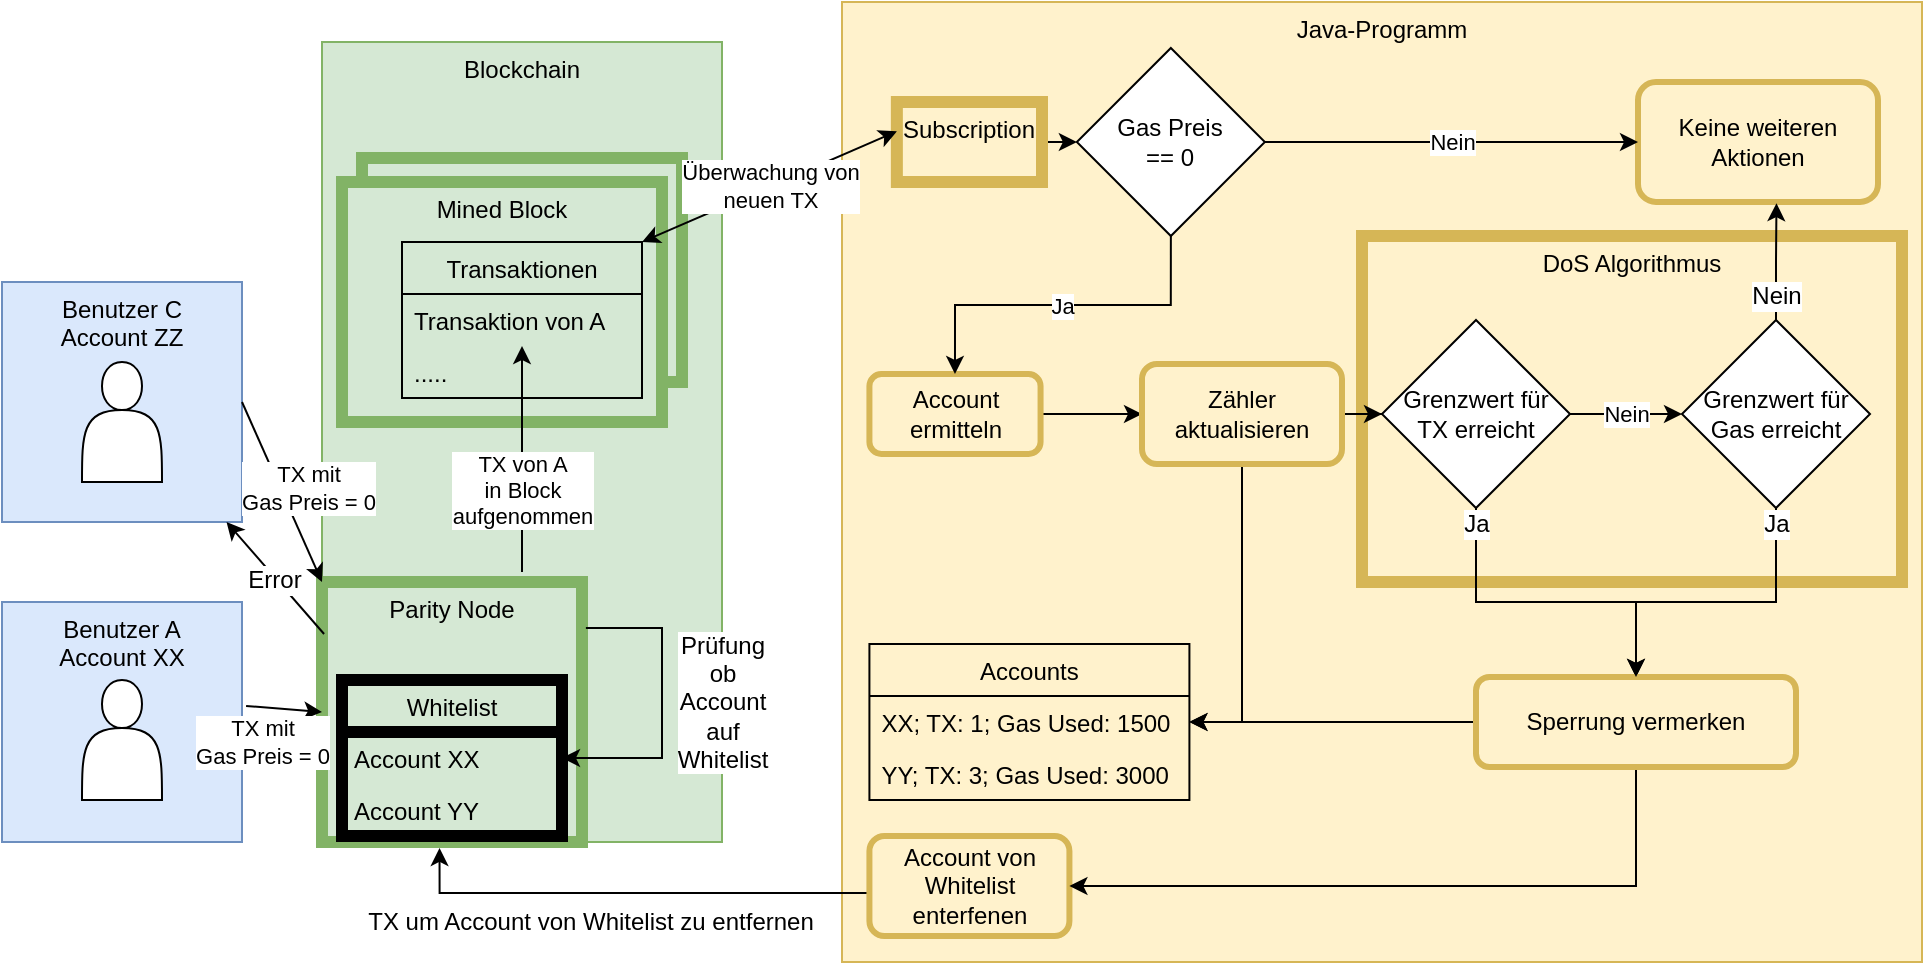<mxfile version="12.6.5" type="device"><diagram id="C5RBs43oDa-KdzZeNtuy" name="Page-1"><mxGraphModel dx="1086" dy="966" grid="1" gridSize="10" guides="1" tooltips="1" connect="1" arrows="1" fold="1" page="1" pageScale="1" pageWidth="827" pageHeight="1169" math="0" shadow="0"><root><mxCell id="WIyWlLk6GJQsqaUBKTNV-0"/><mxCell id="WIyWlLk6GJQsqaUBKTNV-1" parent="WIyWlLk6GJQsqaUBKTNV-0"/><mxCell id="ft69SRLJZ1m-SMPkeMI6-1" value="Blockchain" style="rounded=0;whiteSpace=wrap;html=1;fillColor=#d5e8d4;strokeColor=#82b366;verticalAlign=top;" parent="WIyWlLk6GJQsqaUBKTNV-1" vertex="1"><mxGeometry x="160" y="40" width="200" height="400" as="geometry"/></mxCell><mxCell id="ft69SRLJZ1m-SMPkeMI6-31" value="" style="rounded=0;whiteSpace=wrap;html=1;strokeWidth=6;labelPosition=center;verticalLabelPosition=middle;align=center;verticalAlign=top;fillColor=#d5e8d4;strokeColor=#82b366;" parent="WIyWlLk6GJQsqaUBKTNV-1" vertex="1"><mxGeometry x="180" y="98" width="160" height="112" as="geometry"/></mxCell><mxCell id="ft69SRLJZ1m-SMPkeMI6-0" value="Benutzer A&lt;br&gt;Account XX" style="rounded=0;whiteSpace=wrap;html=1;fillColor=#dae8fc;strokeColor=#6c8ebf;verticalAlign=top;" parent="WIyWlLk6GJQsqaUBKTNV-1" vertex="1"><mxGeometry y="320" width="120" height="120" as="geometry"/></mxCell><mxCell id="ft69SRLJZ1m-SMPkeMI6-2" value="Java-Programm" style="rounded=0;whiteSpace=wrap;html=1;fillColor=#fff2cc;strokeColor=#d6b656;verticalAlign=top;" parent="WIyWlLk6GJQsqaUBKTNV-1" vertex="1"><mxGeometry x="420" y="20" width="540" height="480" as="geometry"/></mxCell><mxCell id="ft69SRLJZ1m-SMPkeMI6-7" value="" style="shape=actor;whiteSpace=wrap;html=1;" parent="WIyWlLk6GJQsqaUBKTNV-1" vertex="1"><mxGeometry x="40" y="359" width="40" height="60" as="geometry"/></mxCell><mxCell id="ft69SRLJZ1m-SMPkeMI6-8" value="Parity Node" style="whiteSpace=wrap;html=1;aspect=fixed;verticalAlign=top;fillColor=#d5e8d4;strokeColor=#82b366;strokeWidth=6;" parent="WIyWlLk6GJQsqaUBKTNV-1" vertex="1"><mxGeometry x="160" y="310" width="130" height="130" as="geometry"/></mxCell><mxCell id="ft69SRLJZ1m-SMPkeMI6-10" value="Whitelist" style="swimlane;fontStyle=0;childLayout=stackLayout;horizontal=1;startSize=26;fillColor=none;horizontalStack=0;resizeParent=1;resizeParentMax=0;resizeLast=0;collapsible=1;marginBottom=0;strokeWidth=6;" parent="WIyWlLk6GJQsqaUBKTNV-1" vertex="1"><mxGeometry x="170" y="359" width="110" height="78" as="geometry"/></mxCell><mxCell id="ft69SRLJZ1m-SMPkeMI6-11" value="Account XX" style="text;strokeColor=none;fillColor=none;align=left;verticalAlign=top;spacingLeft=4;spacingRight=4;overflow=hidden;rotatable=0;points=[[0,0.5],[1,0.5]];portConstraint=eastwest;" parent="ft69SRLJZ1m-SMPkeMI6-10" vertex="1"><mxGeometry y="26" width="110" height="26" as="geometry"/></mxCell><mxCell id="ft69SRLJZ1m-SMPkeMI6-12" value="Account YY" style="text;strokeColor=none;fillColor=none;align=left;verticalAlign=top;spacingLeft=4;spacingRight=4;overflow=hidden;rotatable=0;points=[[0,0.5],[1,0.5]];portConstraint=eastwest;" parent="ft69SRLJZ1m-SMPkeMI6-10" vertex="1"><mxGeometry y="52" width="110" height="26" as="geometry"/></mxCell><mxCell id="ft69SRLJZ1m-SMPkeMI6-14" value="Benutzer C&lt;br&gt;Account ZZ" style="rounded=0;whiteSpace=wrap;html=1;fillColor=#dae8fc;strokeColor=#6c8ebf;verticalAlign=top;" parent="WIyWlLk6GJQsqaUBKTNV-1" vertex="1"><mxGeometry y="160" width="120" height="120" as="geometry"/></mxCell><mxCell id="ft69SRLJZ1m-SMPkeMI6-15" value="" style="shape=actor;whiteSpace=wrap;html=1;" parent="WIyWlLk6GJQsqaUBKTNV-1" vertex="1"><mxGeometry x="40" y="200" width="40" height="60" as="geometry"/></mxCell><mxCell id="ft69SRLJZ1m-SMPkeMI6-17" value="Mined Block" style="rounded=0;whiteSpace=wrap;html=1;strokeWidth=6;labelPosition=center;verticalLabelPosition=middle;align=center;verticalAlign=top;fillColor=#d5e8d4;strokeColor=#82b366;" parent="WIyWlLk6GJQsqaUBKTNV-1" vertex="1"><mxGeometry x="170" y="110" width="160" height="120" as="geometry"/></mxCell><mxCell id="ft69SRLJZ1m-SMPkeMI6-18" value="Transaktionen" style="swimlane;fontStyle=0;childLayout=stackLayout;horizontal=1;startSize=26;fillColor=none;horizontalStack=0;resizeParent=1;resizeParentMax=0;resizeLast=0;collapsible=1;marginBottom=0;strokeWidth=1;" parent="WIyWlLk6GJQsqaUBKTNV-1" vertex="1"><mxGeometry x="200" y="140" width="120" height="78" as="geometry"/></mxCell><mxCell id="ft69SRLJZ1m-SMPkeMI6-19" value="Transaktion von A" style="text;strokeColor=none;fillColor=none;align=left;verticalAlign=top;spacingLeft=4;spacingRight=4;overflow=hidden;rotatable=0;points=[[0,0.5],[1,0.5]];portConstraint=eastwest;" parent="ft69SRLJZ1m-SMPkeMI6-18" vertex="1"><mxGeometry y="26" width="120" height="26" as="geometry"/></mxCell><mxCell id="ft69SRLJZ1m-SMPkeMI6-20" value="....." style="text;strokeColor=none;fillColor=none;align=left;verticalAlign=top;spacingLeft=4;spacingRight=4;overflow=hidden;rotatable=0;points=[[0,0.5],[1,0.5]];portConstraint=eastwest;" parent="ft69SRLJZ1m-SMPkeMI6-18" vertex="1"><mxGeometry y="52" width="120" height="26" as="geometry"/></mxCell><mxCell id="ft69SRLJZ1m-SMPkeMI6-22" value="TX mit &lt;br&gt;Gas Preis = 0" style="endArrow=classic;html=1;exitX=1.017;exitY=0.433;exitDx=0;exitDy=0;entryX=0;entryY=0.5;entryDx=0;entryDy=0;exitPerimeter=0;" parent="WIyWlLk6GJQsqaUBKTNV-1" source="ft69SRLJZ1m-SMPkeMI6-0" target="ft69SRLJZ1m-SMPkeMI6-8" edge="1"><mxGeometry x="-0.488" y="-17" width="50" height="50" relative="1" as="geometry"><mxPoint x="40" y="510" as="sourcePoint"/><mxPoint x="90" y="460" as="targetPoint"/><mxPoint as="offset"/></mxGeometry></mxCell><mxCell id="ft69SRLJZ1m-SMPkeMI6-23" value="TX mit &lt;br&gt;Gas Preis = 0" style="endArrow=classic;html=1;exitX=1;exitY=0.5;exitDx=0;exitDy=0;entryX=0;entryY=0;entryDx=0;entryDy=0;" parent="WIyWlLk6GJQsqaUBKTNV-1" source="ft69SRLJZ1m-SMPkeMI6-14" target="ft69SRLJZ1m-SMPkeMI6-8" edge="1"><mxGeometry x="0.071" y="13" width="50" height="50" relative="1" as="geometry"><mxPoint x="40" y="510" as="sourcePoint"/><mxPoint x="90" y="460" as="targetPoint"/><mxPoint as="offset"/></mxGeometry></mxCell><mxCell id="ft69SRLJZ1m-SMPkeMI6-24" value="" style="endArrow=classic;html=1;exitX=1.015;exitY=0.177;exitDx=0;exitDy=0;exitPerimeter=0;entryX=1;entryY=0.5;entryDx=0;entryDy=0;strokeColor=#000000;rounded=0;" parent="WIyWlLk6GJQsqaUBKTNV-1" source="ft69SRLJZ1m-SMPkeMI6-8" target="ft69SRLJZ1m-SMPkeMI6-11" edge="1"><mxGeometry width="50" height="50" relative="1" as="geometry"><mxPoint x="-80" y="510" as="sourcePoint"/><mxPoint x="380" y="333" as="targetPoint"/><Array as="points"><mxPoint x="330" y="333"/><mxPoint x="330" y="398"/></Array></mxGeometry></mxCell><mxCell id="ft69SRLJZ1m-SMPkeMI6-25" value="Prüfung&lt;br&gt;ob&lt;br&gt;Account&lt;br&gt;auf&lt;br&gt;Whitelist" style="text;html=1;align=center;verticalAlign=middle;resizable=0;points=[];labelBackgroundColor=#ffffff;" parent="ft69SRLJZ1m-SMPkeMI6-24" vertex="1" connectable="0"><mxGeometry x="-0.557" y="-17" relative="1" as="geometry"><mxPoint x="34.25" y="20.0" as="offset"/></mxGeometry></mxCell><mxCell id="ft69SRLJZ1m-SMPkeMI6-26" value="" style="endArrow=classic;html=1;strokeColor=#000000;exitX=0.008;exitY=0.2;exitDx=0;exitDy=0;exitPerimeter=0;" parent="WIyWlLk6GJQsqaUBKTNV-1" source="ft69SRLJZ1m-SMPkeMI6-8" target="ft69SRLJZ1m-SMPkeMI6-14" edge="1"><mxGeometry width="50" height="50" relative="1" as="geometry"><mxPoint x="40" y="510" as="sourcePoint"/><mxPoint x="90" y="460" as="targetPoint"/></mxGeometry></mxCell><mxCell id="ft69SRLJZ1m-SMPkeMI6-27" value="Error" style="text;html=1;align=center;verticalAlign=middle;resizable=0;points=[];labelBackgroundColor=#ffffff;" parent="ft69SRLJZ1m-SMPkeMI6-26" vertex="1" connectable="0"><mxGeometry x="0.315" y="-3" relative="1" as="geometry"><mxPoint x="4.74" y="11.52" as="offset"/></mxGeometry></mxCell><mxCell id="ft69SRLJZ1m-SMPkeMI6-28" value="TX von A &lt;br&gt;in Block&lt;br&gt;aufgenommen" style="endArrow=classic;html=1;strokeColor=#000000;" parent="WIyWlLk6GJQsqaUBKTNV-1" target="ft69SRLJZ1m-SMPkeMI6-19" edge="1"><mxGeometry x="-0.268" width="50" height="50" relative="1" as="geometry"><mxPoint x="260" y="305" as="sourcePoint"/><mxPoint x="-30" y="460" as="targetPoint"/><mxPoint as="offset"/></mxGeometry></mxCell><mxCell id="ft69SRLJZ1m-SMPkeMI6-42" style="edgeStyle=orthogonalEdgeStyle;rounded=0;orthogonalLoop=1;jettySize=auto;html=1;exitX=1;exitY=0.5;exitDx=0;exitDy=0;entryX=0;entryY=0.5;entryDx=0;entryDy=0;strokeColor=#000000;" parent="WIyWlLk6GJQsqaUBKTNV-1" source="ft69SRLJZ1m-SMPkeMI6-29" target="ROHnfsjH8Tq_Cpu17Tg8-5" edge="1"><mxGeometry relative="1" as="geometry"><mxPoint x="580" y="85" as="targetPoint"/></mxGeometry></mxCell><mxCell id="ft69SRLJZ1m-SMPkeMI6-29" value="Subscription" style="rounded=0;whiteSpace=wrap;html=1;strokeWidth=6;fillColor=#fff2cc;strokeColor=#d6b656;verticalAlign=top;" parent="WIyWlLk6GJQsqaUBKTNV-1" vertex="1"><mxGeometry x="447.43" y="70" width="72.57" height="40" as="geometry"/></mxCell><mxCell id="ft69SRLJZ1m-SMPkeMI6-34" value="Überwachung von&lt;br&gt;neuen TX" style="endArrow=classic;startArrow=classic;html=1;strokeColor=#000000;entryX=0;entryY=0.367;entryDx=0;entryDy=0;entryPerimeter=0;exitX=1;exitY=0;exitDx=0;exitDy=0;" parent="WIyWlLk6GJQsqaUBKTNV-1" source="ft69SRLJZ1m-SMPkeMI6-18" target="ft69SRLJZ1m-SMPkeMI6-29" edge="1"><mxGeometry width="50" height="50" relative="1" as="geometry"><mxPoint x="490" y="180" as="sourcePoint"/><mxPoint x="540" y="130" as="targetPoint"/></mxGeometry></mxCell><mxCell id="ft69SRLJZ1m-SMPkeMI6-35" value="Accounts" style="swimlane;fontStyle=0;childLayout=stackLayout;horizontal=1;startSize=26;fillColor=none;horizontalStack=0;resizeParent=1;resizeParentMax=0;resizeLast=0;collapsible=1;marginBottom=0;strokeWidth=1;" parent="WIyWlLk6GJQsqaUBKTNV-1" vertex="1"><mxGeometry x="433.71" y="341" width="160" height="78" as="geometry"/></mxCell><mxCell id="ft69SRLJZ1m-SMPkeMI6-36" value="XX; TX: 1; Gas Used: 1500" style="text;strokeColor=none;fillColor=none;align=left;verticalAlign=top;spacingLeft=4;spacingRight=4;overflow=hidden;rotatable=0;points=[[0,0.5],[1,0.5]];portConstraint=eastwest;" parent="ft69SRLJZ1m-SMPkeMI6-35" vertex="1"><mxGeometry y="26" width="160" height="26" as="geometry"/></mxCell><mxCell id="ft69SRLJZ1m-SMPkeMI6-37" value="YY; TX: 3; Gas Used: 3000" style="text;strokeColor=none;fillColor=none;align=left;verticalAlign=top;spacingLeft=4;spacingRight=4;overflow=hidden;rotatable=0;points=[[0,0.5],[1,0.5]];portConstraint=eastwest;" parent="ft69SRLJZ1m-SMPkeMI6-35" vertex="1"><mxGeometry y="52" width="160" height="26" as="geometry"/></mxCell><mxCell id="ft69SRLJZ1m-SMPkeMI6-39" value="DoS Algorithmus" style="rounded=0;whiteSpace=wrap;html=1;strokeWidth=6;fillColor=#fff2cc;strokeColor=#d6b656;verticalAlign=top;" parent="WIyWlLk6GJQsqaUBKTNV-1" vertex="1"><mxGeometry x="680" y="137" width="270" height="173" as="geometry"/></mxCell><mxCell id="ft69SRLJZ1m-SMPkeMI6-44" value="Keine weiteren&lt;br&gt;Aktionen" style="rounded=1;whiteSpace=wrap;html=1;strokeWidth=3;fillColor=#fff2cc;strokeColor=#d6b656;" parent="WIyWlLk6GJQsqaUBKTNV-1" vertex="1"><mxGeometry x="818" y="60" width="120" height="60" as="geometry"/></mxCell><mxCell id="ft69SRLJZ1m-SMPkeMI6-67" style="edgeStyle=orthogonalEdgeStyle;rounded=0;orthogonalLoop=1;jettySize=auto;html=1;strokeColor=#000000;entryX=0.452;entryY=1.023;entryDx=0;entryDy=0;entryPerimeter=0;exitX=0.014;exitY=0.569;exitDx=0;exitDy=0;exitPerimeter=0;" parent="WIyWlLk6GJQsqaUBKTNV-1" source="ft69SRLJZ1m-SMPkeMI6-46" target="ft69SRLJZ1m-SMPkeMI6-8" edge="1"><mxGeometry relative="1" as="geometry"><mxPoint x="260" y="430" as="targetPoint"/><Array as="points"><mxPoint x="219" y="466"/></Array></mxGeometry></mxCell><mxCell id="ft69SRLJZ1m-SMPkeMI6-82" value="TX um Account von Whitelist zu entfernen" style="text;html=1;align=center;verticalAlign=middle;resizable=0;points=[];labelBackgroundColor=#ffffff;" parent="ft69SRLJZ1m-SMPkeMI6-67" vertex="1" connectable="0"><mxGeometry x="0.291" y="1" relative="1" as="geometry"><mxPoint x="12.88" y="13" as="offset"/></mxGeometry></mxCell><mxCell id="ft69SRLJZ1m-SMPkeMI6-46" value="Account von Whitelist enterfenen" style="rounded=1;whiteSpace=wrap;html=1;strokeWidth=3;fillColor=#fff2cc;strokeColor=#d6b656;" parent="WIyWlLk6GJQsqaUBKTNV-1" vertex="1"><mxGeometry x="433.71" y="437" width="100" height="50" as="geometry"/></mxCell><mxCell id="ZI9zIwQ6WGrplC81nRRy-5" style="edgeStyle=orthogonalEdgeStyle;rounded=0;orthogonalLoop=1;jettySize=auto;html=1;entryX=0.5;entryY=0;entryDx=0;entryDy=0;" edge="1" parent="WIyWlLk6GJQsqaUBKTNV-1" source="ft69SRLJZ1m-SMPkeMI6-54" target="ft69SRLJZ1m-SMPkeMI6-72"><mxGeometry relative="1" as="geometry"><Array as="points"><mxPoint x="887" y="320"/><mxPoint x="817" y="320"/></Array></mxGeometry></mxCell><mxCell id="ZI9zIwQ6WGrplC81nRRy-7" value="Ja" style="text;html=1;align=center;verticalAlign=middle;resizable=0;points=[];labelBackgroundColor=#ffffff;" vertex="1" connectable="0" parent="ZI9zIwQ6WGrplC81nRRy-5"><mxGeometry x="-0.853" y="2" relative="1" as="geometry"><mxPoint x="-2" y="-3.86" as="offset"/></mxGeometry></mxCell><mxCell id="ZI9zIwQ6WGrplC81nRRy-8" style="edgeStyle=orthogonalEdgeStyle;rounded=0;orthogonalLoop=1;jettySize=auto;html=1;entryX=0.577;entryY=1.01;entryDx=0;entryDy=0;entryPerimeter=0;" edge="1" parent="WIyWlLk6GJQsqaUBKTNV-1" source="ft69SRLJZ1m-SMPkeMI6-54" target="ft69SRLJZ1m-SMPkeMI6-44"><mxGeometry relative="1" as="geometry"/></mxCell><mxCell id="ZI9zIwQ6WGrplC81nRRy-9" value="Nein" style="text;html=1;align=center;verticalAlign=middle;resizable=0;points=[];labelBackgroundColor=#ffffff;" vertex="1" connectable="0" parent="ZI9zIwQ6WGrplC81nRRy-8"><mxGeometry x="-0.497" relative="1" as="geometry"><mxPoint y="2.43" as="offset"/></mxGeometry></mxCell><mxCell id="ft69SRLJZ1m-SMPkeMI6-54" value="Grenzwert für&lt;br&gt;Gas erreicht" style="rhombus;whiteSpace=wrap;html=1;strokeWidth=1;" parent="WIyWlLk6GJQsqaUBKTNV-1" vertex="1"><mxGeometry x="840" y="179" width="94" height="94" as="geometry"/></mxCell><mxCell id="ZI9zIwQ6WGrplC81nRRy-1" style="edgeStyle=orthogonalEdgeStyle;rounded=0;orthogonalLoop=1;jettySize=auto;html=1;entryX=0;entryY=0.5;entryDx=0;entryDy=0;" edge="1" parent="WIyWlLk6GJQsqaUBKTNV-1" source="ft69SRLJZ1m-SMPkeMI6-69" target="ZI9zIwQ6WGrplC81nRRy-0"><mxGeometry relative="1" as="geometry"/></mxCell><mxCell id="ft69SRLJZ1m-SMPkeMI6-69" value="Account ermitteln" style="rounded=1;whiteSpace=wrap;html=1;strokeWidth=3;fillColor=#fff2cc;strokeColor=#d6b656;" parent="WIyWlLk6GJQsqaUBKTNV-1" vertex="1"><mxGeometry x="433.71" y="206" width="85.57" height="40" as="geometry"/></mxCell><mxCell id="ZI9zIwQ6WGrplC81nRRy-10" style="edgeStyle=orthogonalEdgeStyle;rounded=0;orthogonalLoop=1;jettySize=auto;html=1;" edge="1" parent="WIyWlLk6GJQsqaUBKTNV-1" source="ft69SRLJZ1m-SMPkeMI6-72" target="ft69SRLJZ1m-SMPkeMI6-36"><mxGeometry relative="1" as="geometry"/></mxCell><mxCell id="ZI9zIwQ6WGrplC81nRRy-12" style="edgeStyle=orthogonalEdgeStyle;rounded=0;orthogonalLoop=1;jettySize=auto;html=1;entryX=1;entryY=0.5;entryDx=0;entryDy=0;" edge="1" parent="WIyWlLk6GJQsqaUBKTNV-1" source="ft69SRLJZ1m-SMPkeMI6-72" target="ft69SRLJZ1m-SMPkeMI6-46"><mxGeometry relative="1" as="geometry"><Array as="points"><mxPoint x="817" y="462"/></Array></mxGeometry></mxCell><mxCell id="ft69SRLJZ1m-SMPkeMI6-72" value="Sperrung vermerken" style="rounded=1;whiteSpace=wrap;html=1;strokeWidth=3;fillColor=#fff2cc;strokeColor=#d6b656;" parent="WIyWlLk6GJQsqaUBKTNV-1" vertex="1"><mxGeometry x="737" y="357.5" width="160" height="45" as="geometry"/></mxCell><mxCell id="ROHnfsjH8Tq_Cpu17Tg8-13" style="edgeStyle=orthogonalEdgeStyle;rounded=0;orthogonalLoop=1;jettySize=auto;html=1;entryX=0.5;entryY=0;entryDx=0;entryDy=0;" parent="WIyWlLk6GJQsqaUBKTNV-1" source="ROHnfsjH8Tq_Cpu17Tg8-3" target="ft69SRLJZ1m-SMPkeMI6-72" edge="1"><mxGeometry relative="1" as="geometry"><Array as="points"><mxPoint x="737" y="320"/><mxPoint x="817" y="320"/></Array></mxGeometry></mxCell><mxCell id="ROHnfsjH8Tq_Cpu17Tg8-16" value="Ja" style="text;html=1;align=center;verticalAlign=middle;resizable=0;points=[];labelBackgroundColor=#ffffff;" parent="ROHnfsjH8Tq_Cpu17Tg8-13" vertex="1" connectable="0"><mxGeometry x="-0.518" y="1" relative="1" as="geometry"><mxPoint x="-1" y="-31.29" as="offset"/></mxGeometry></mxCell><mxCell id="ROHnfsjH8Tq_Cpu17Tg8-20" value="Nein" style="edgeStyle=orthogonalEdgeStyle;rounded=0;orthogonalLoop=1;jettySize=auto;html=1;" parent="WIyWlLk6GJQsqaUBKTNV-1" source="ROHnfsjH8Tq_Cpu17Tg8-3" target="ft69SRLJZ1m-SMPkeMI6-54" edge="1"><mxGeometry relative="1" as="geometry"/></mxCell><mxCell id="ROHnfsjH8Tq_Cpu17Tg8-3" value="Grenzwert für&lt;br&gt;TX erreicht" style="rhombus;whiteSpace=wrap;html=1;strokeWidth=1;" parent="WIyWlLk6GJQsqaUBKTNV-1" vertex="1"><mxGeometry x="690" y="179" width="94" height="94" as="geometry"/></mxCell><mxCell id="ROHnfsjH8Tq_Cpu17Tg8-8" value="Ja" style="edgeStyle=orthogonalEdgeStyle;rounded=0;orthogonalLoop=1;jettySize=auto;html=1;entryX=0.5;entryY=0;entryDx=0;entryDy=0;exitX=0.5;exitY=1;exitDx=0;exitDy=0;" parent="WIyWlLk6GJQsqaUBKTNV-1" source="ROHnfsjH8Tq_Cpu17Tg8-5" target="ft69SRLJZ1m-SMPkeMI6-69" edge="1"><mxGeometry relative="1" as="geometry"/></mxCell><mxCell id="ROHnfsjH8Tq_Cpu17Tg8-9" value="Nein" style="edgeStyle=orthogonalEdgeStyle;rounded=0;orthogonalLoop=1;jettySize=auto;html=1;" parent="WIyWlLk6GJQsqaUBKTNV-1" source="ROHnfsjH8Tq_Cpu17Tg8-5" target="ft69SRLJZ1m-SMPkeMI6-44" edge="1"><mxGeometry relative="1" as="geometry"/></mxCell><mxCell id="ROHnfsjH8Tq_Cpu17Tg8-5" value="Gas Preis&lt;br&gt;== 0" style="rhombus;whiteSpace=wrap;html=1;strokeWidth=1;" parent="WIyWlLk6GJQsqaUBKTNV-1" vertex="1"><mxGeometry x="537.43" y="43" width="94" height="94" as="geometry"/></mxCell><mxCell id="ZI9zIwQ6WGrplC81nRRy-2" style="edgeStyle=orthogonalEdgeStyle;rounded=0;orthogonalLoop=1;jettySize=auto;html=1;entryX=0;entryY=0.5;entryDx=0;entryDy=0;" edge="1" parent="WIyWlLk6GJQsqaUBKTNV-1" source="ZI9zIwQ6WGrplC81nRRy-0" target="ROHnfsjH8Tq_Cpu17Tg8-3"><mxGeometry relative="1" as="geometry"/></mxCell><mxCell id="ZI9zIwQ6WGrplC81nRRy-4" style="edgeStyle=orthogonalEdgeStyle;rounded=0;orthogonalLoop=1;jettySize=auto;html=1;entryX=1;entryY=0.5;entryDx=0;entryDy=0;" edge="1" parent="WIyWlLk6GJQsqaUBKTNV-1" source="ZI9zIwQ6WGrplC81nRRy-0" target="ft69SRLJZ1m-SMPkeMI6-36"><mxGeometry relative="1" as="geometry"/></mxCell><mxCell id="ZI9zIwQ6WGrplC81nRRy-0" value="Zähler aktualisieren" style="rounded=1;whiteSpace=wrap;html=1;strokeWidth=3;fillColor=#fff2cc;strokeColor=#d6b656;" vertex="1" parent="WIyWlLk6GJQsqaUBKTNV-1"><mxGeometry x="570" y="201" width="100" height="50" as="geometry"/></mxCell></root></mxGraphModel></diagram></mxfile>